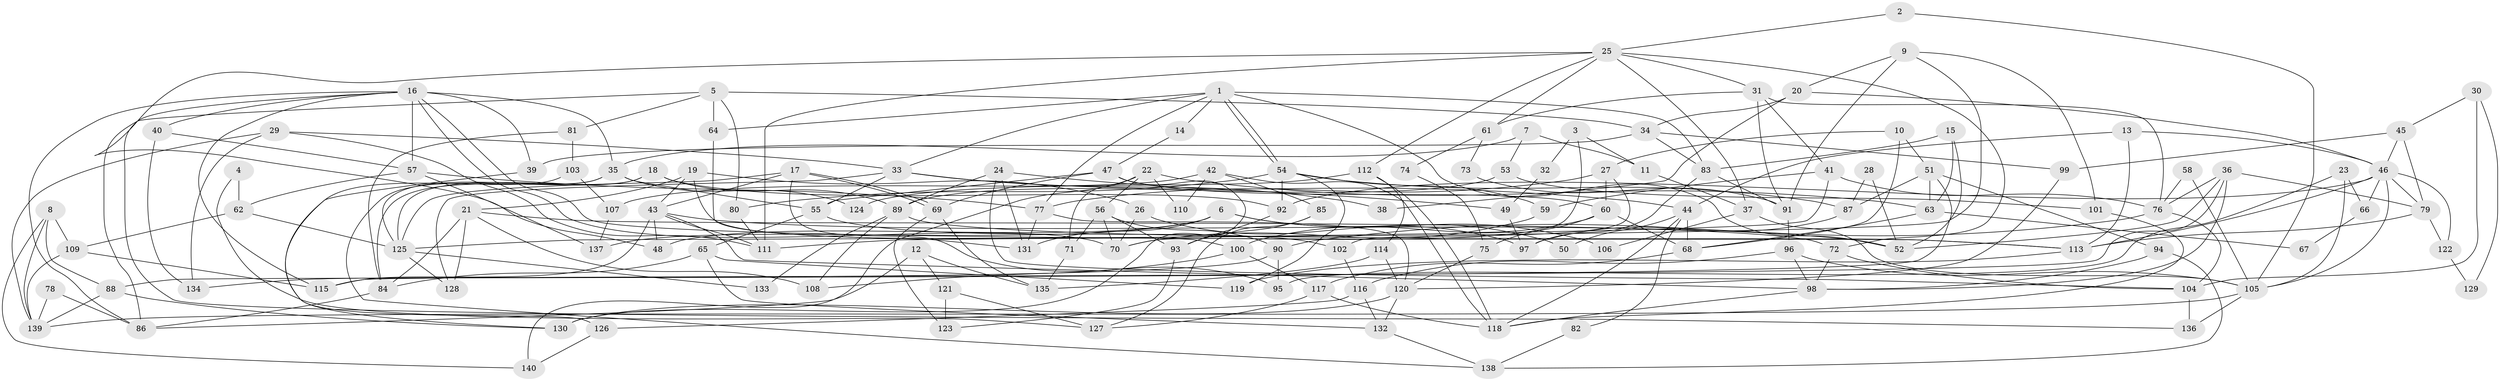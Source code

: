// coarse degree distribution, {16: 0.014285714285714285, 10: 0.014285714285714285, 7: 0.08571428571428572, 9: 0.08571428571428572, 3: 0.2, 2: 0.11428571428571428, 6: 0.07142857142857142, 11: 0.02857142857142857, 18: 0.014285714285714285, 8: 0.07142857142857142, 4: 0.21428571428571427, 5: 0.08571428571428572}
// Generated by graph-tools (version 1.1) at 2025/51/03/04/25 22:51:10]
// undirected, 140 vertices, 280 edges
graph export_dot {
  node [color=gray90,style=filled];
  1;
  2;
  3;
  4;
  5;
  6;
  7;
  8;
  9;
  10;
  11;
  12;
  13;
  14;
  15;
  16;
  17;
  18;
  19;
  20;
  21;
  22;
  23;
  24;
  25;
  26;
  27;
  28;
  29;
  30;
  31;
  32;
  33;
  34;
  35;
  36;
  37;
  38;
  39;
  40;
  41;
  42;
  43;
  44;
  45;
  46;
  47;
  48;
  49;
  50;
  51;
  52;
  53;
  54;
  55;
  56;
  57;
  58;
  59;
  60;
  61;
  62;
  63;
  64;
  65;
  66;
  67;
  68;
  69;
  70;
  71;
  72;
  73;
  74;
  75;
  76;
  77;
  78;
  79;
  80;
  81;
  82;
  83;
  84;
  85;
  86;
  87;
  88;
  89;
  90;
  91;
  92;
  93;
  94;
  95;
  96;
  97;
  98;
  99;
  100;
  101;
  102;
  103;
  104;
  105;
  106;
  107;
  108;
  109;
  110;
  111;
  112;
  113;
  114;
  115;
  116;
  117;
  118;
  119;
  120;
  121;
  122;
  123;
  124;
  125;
  126;
  127;
  128;
  129;
  130;
  131;
  132;
  133;
  134;
  135;
  136;
  137;
  138;
  139;
  140;
  1 -- 54;
  1 -- 54;
  1 -- 83;
  1 -- 14;
  1 -- 33;
  1 -- 52;
  1 -- 64;
  1 -- 77;
  2 -- 105;
  2 -- 25;
  3 -- 11;
  3 -- 70;
  3 -- 32;
  4 -- 62;
  4 -- 127;
  5 -- 80;
  5 -- 34;
  5 -- 64;
  5 -- 81;
  5 -- 86;
  6 -- 48;
  6 -- 131;
  6 -- 50;
  6 -- 106;
  6 -- 137;
  7 -- 35;
  7 -- 53;
  7 -- 11;
  8 -- 109;
  8 -- 139;
  8 -- 88;
  8 -- 140;
  9 -- 125;
  9 -- 91;
  9 -- 20;
  9 -- 101;
  10 -- 51;
  10 -- 68;
  10 -- 27;
  11 -- 37;
  12 -- 86;
  12 -- 135;
  12 -- 121;
  13 -- 113;
  13 -- 46;
  13 -- 44;
  14 -- 47;
  15 -- 52;
  15 -- 83;
  15 -- 63;
  16 -- 113;
  16 -- 115;
  16 -- 35;
  16 -- 39;
  16 -- 40;
  16 -- 57;
  16 -- 70;
  16 -- 86;
  16 -- 136;
  17 -- 43;
  17 -- 69;
  17 -- 69;
  17 -- 95;
  17 -- 125;
  18 -- 92;
  18 -- 84;
  18 -- 89;
  18 -- 125;
  19 -- 100;
  19 -- 21;
  19 -- 26;
  19 -- 43;
  20 -- 46;
  20 -- 34;
  20 -- 38;
  21 -- 84;
  21 -- 128;
  21 -- 72;
  21 -- 108;
  22 -- 71;
  22 -- 63;
  22 -- 56;
  22 -- 110;
  22 -- 140;
  23 -- 95;
  23 -- 105;
  23 -- 66;
  24 -- 104;
  24 -- 89;
  24 -- 49;
  24 -- 131;
  25 -- 111;
  25 -- 31;
  25 -- 37;
  25 -- 48;
  25 -- 61;
  25 -- 72;
  25 -- 112;
  26 -- 97;
  26 -- 70;
  27 -- 77;
  27 -- 60;
  27 -- 102;
  28 -- 52;
  28 -- 87;
  29 -- 134;
  29 -- 33;
  29 -- 111;
  29 -- 139;
  30 -- 45;
  30 -- 104;
  30 -- 129;
  31 -- 76;
  31 -- 41;
  31 -- 61;
  31 -- 91;
  32 -- 49;
  33 -- 44;
  33 -- 38;
  33 -- 55;
  33 -- 128;
  34 -- 39;
  34 -- 83;
  34 -- 99;
  35 -- 125;
  35 -- 55;
  35 -- 124;
  35 -- 138;
  36 -- 79;
  36 -- 52;
  36 -- 76;
  36 -- 98;
  36 -- 115;
  37 -- 105;
  37 -- 106;
  39 -- 126;
  40 -- 57;
  40 -- 134;
  41 -- 111;
  41 -- 59;
  41 -- 76;
  42 -- 118;
  42 -- 107;
  42 -- 85;
  42 -- 110;
  43 -- 98;
  43 -- 48;
  43 -- 52;
  43 -- 111;
  43 -- 115;
  44 -- 68;
  44 -- 50;
  44 -- 82;
  44 -- 118;
  45 -- 99;
  45 -- 46;
  45 -- 79;
  46 -- 79;
  46 -- 105;
  46 -- 66;
  46 -- 92;
  46 -- 113;
  46 -- 122;
  47 -- 55;
  47 -- 69;
  47 -- 60;
  47 -- 130;
  49 -- 97;
  51 -- 94;
  51 -- 88;
  51 -- 63;
  51 -- 87;
  53 -- 101;
  53 -- 89;
  54 -- 119;
  54 -- 59;
  54 -- 80;
  54 -- 87;
  54 -- 92;
  55 -- 65;
  55 -- 102;
  56 -- 70;
  56 -- 71;
  56 -- 90;
  56 -- 93;
  57 -- 77;
  57 -- 62;
  57 -- 137;
  58 -- 76;
  58 -- 105;
  59 -- 70;
  60 -- 68;
  60 -- 75;
  60 -- 100;
  61 -- 73;
  61 -- 74;
  62 -- 125;
  62 -- 109;
  63 -- 67;
  63 -- 68;
  64 -- 131;
  65 -- 132;
  65 -- 84;
  65 -- 119;
  66 -- 67;
  68 -- 117;
  69 -- 123;
  69 -- 135;
  71 -- 135;
  72 -- 98;
  72 -- 104;
  73 -- 91;
  74 -- 75;
  75 -- 120;
  76 -- 90;
  76 -- 104;
  77 -- 131;
  77 -- 120;
  78 -- 86;
  78 -- 139;
  79 -- 113;
  79 -- 122;
  80 -- 111;
  81 -- 84;
  81 -- 103;
  82 -- 138;
  83 -- 91;
  83 -- 97;
  84 -- 86;
  85 -- 93;
  85 -- 127;
  87 -- 97;
  88 -- 139;
  88 -- 130;
  89 -- 108;
  89 -- 113;
  89 -- 133;
  90 -- 95;
  90 -- 134;
  91 -- 96;
  92 -- 93;
  93 -- 123;
  94 -- 98;
  94 -- 138;
  96 -- 98;
  96 -- 105;
  96 -- 116;
  98 -- 118;
  99 -- 120;
  100 -- 117;
  100 -- 108;
  101 -- 118;
  102 -- 116;
  103 -- 130;
  103 -- 107;
  104 -- 136;
  105 -- 136;
  105 -- 139;
  107 -- 137;
  109 -- 115;
  109 -- 139;
  112 -- 118;
  112 -- 114;
  112 -- 124;
  113 -- 119;
  114 -- 120;
  114 -- 135;
  116 -- 126;
  116 -- 132;
  117 -- 118;
  117 -- 127;
  120 -- 130;
  120 -- 132;
  121 -- 127;
  121 -- 123;
  122 -- 129;
  125 -- 128;
  125 -- 133;
  126 -- 140;
  132 -- 138;
}
